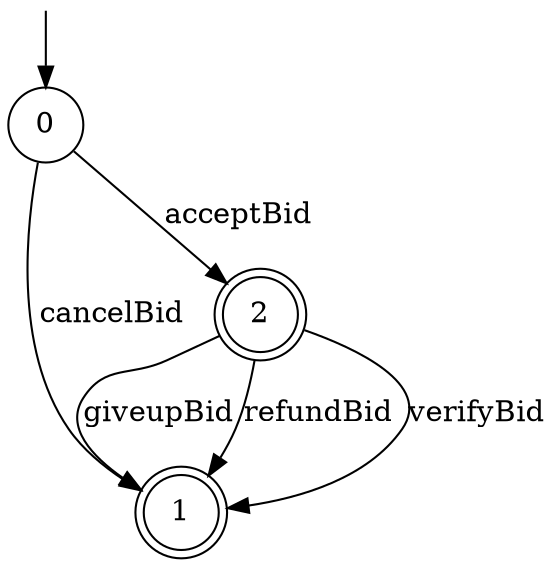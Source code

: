 digraph g {

	s0 [shape="circle" label="0"];
	s1 [shape="doublecircle" label="1"];
	s2 [shape="doublecircle" label="2"];
	s0 -> s1 [label="cancelBid"];
	s0 -> s2 [label="acceptBid"];
	s2 -> s1 [label="giveupBid"];
	s2 -> s1 [label="refundBid"];
	s2 -> s1 [label="verifyBid"];

__start0 [label="" shape="none" width="0" height="0"];
__start0 -> s0;

}
